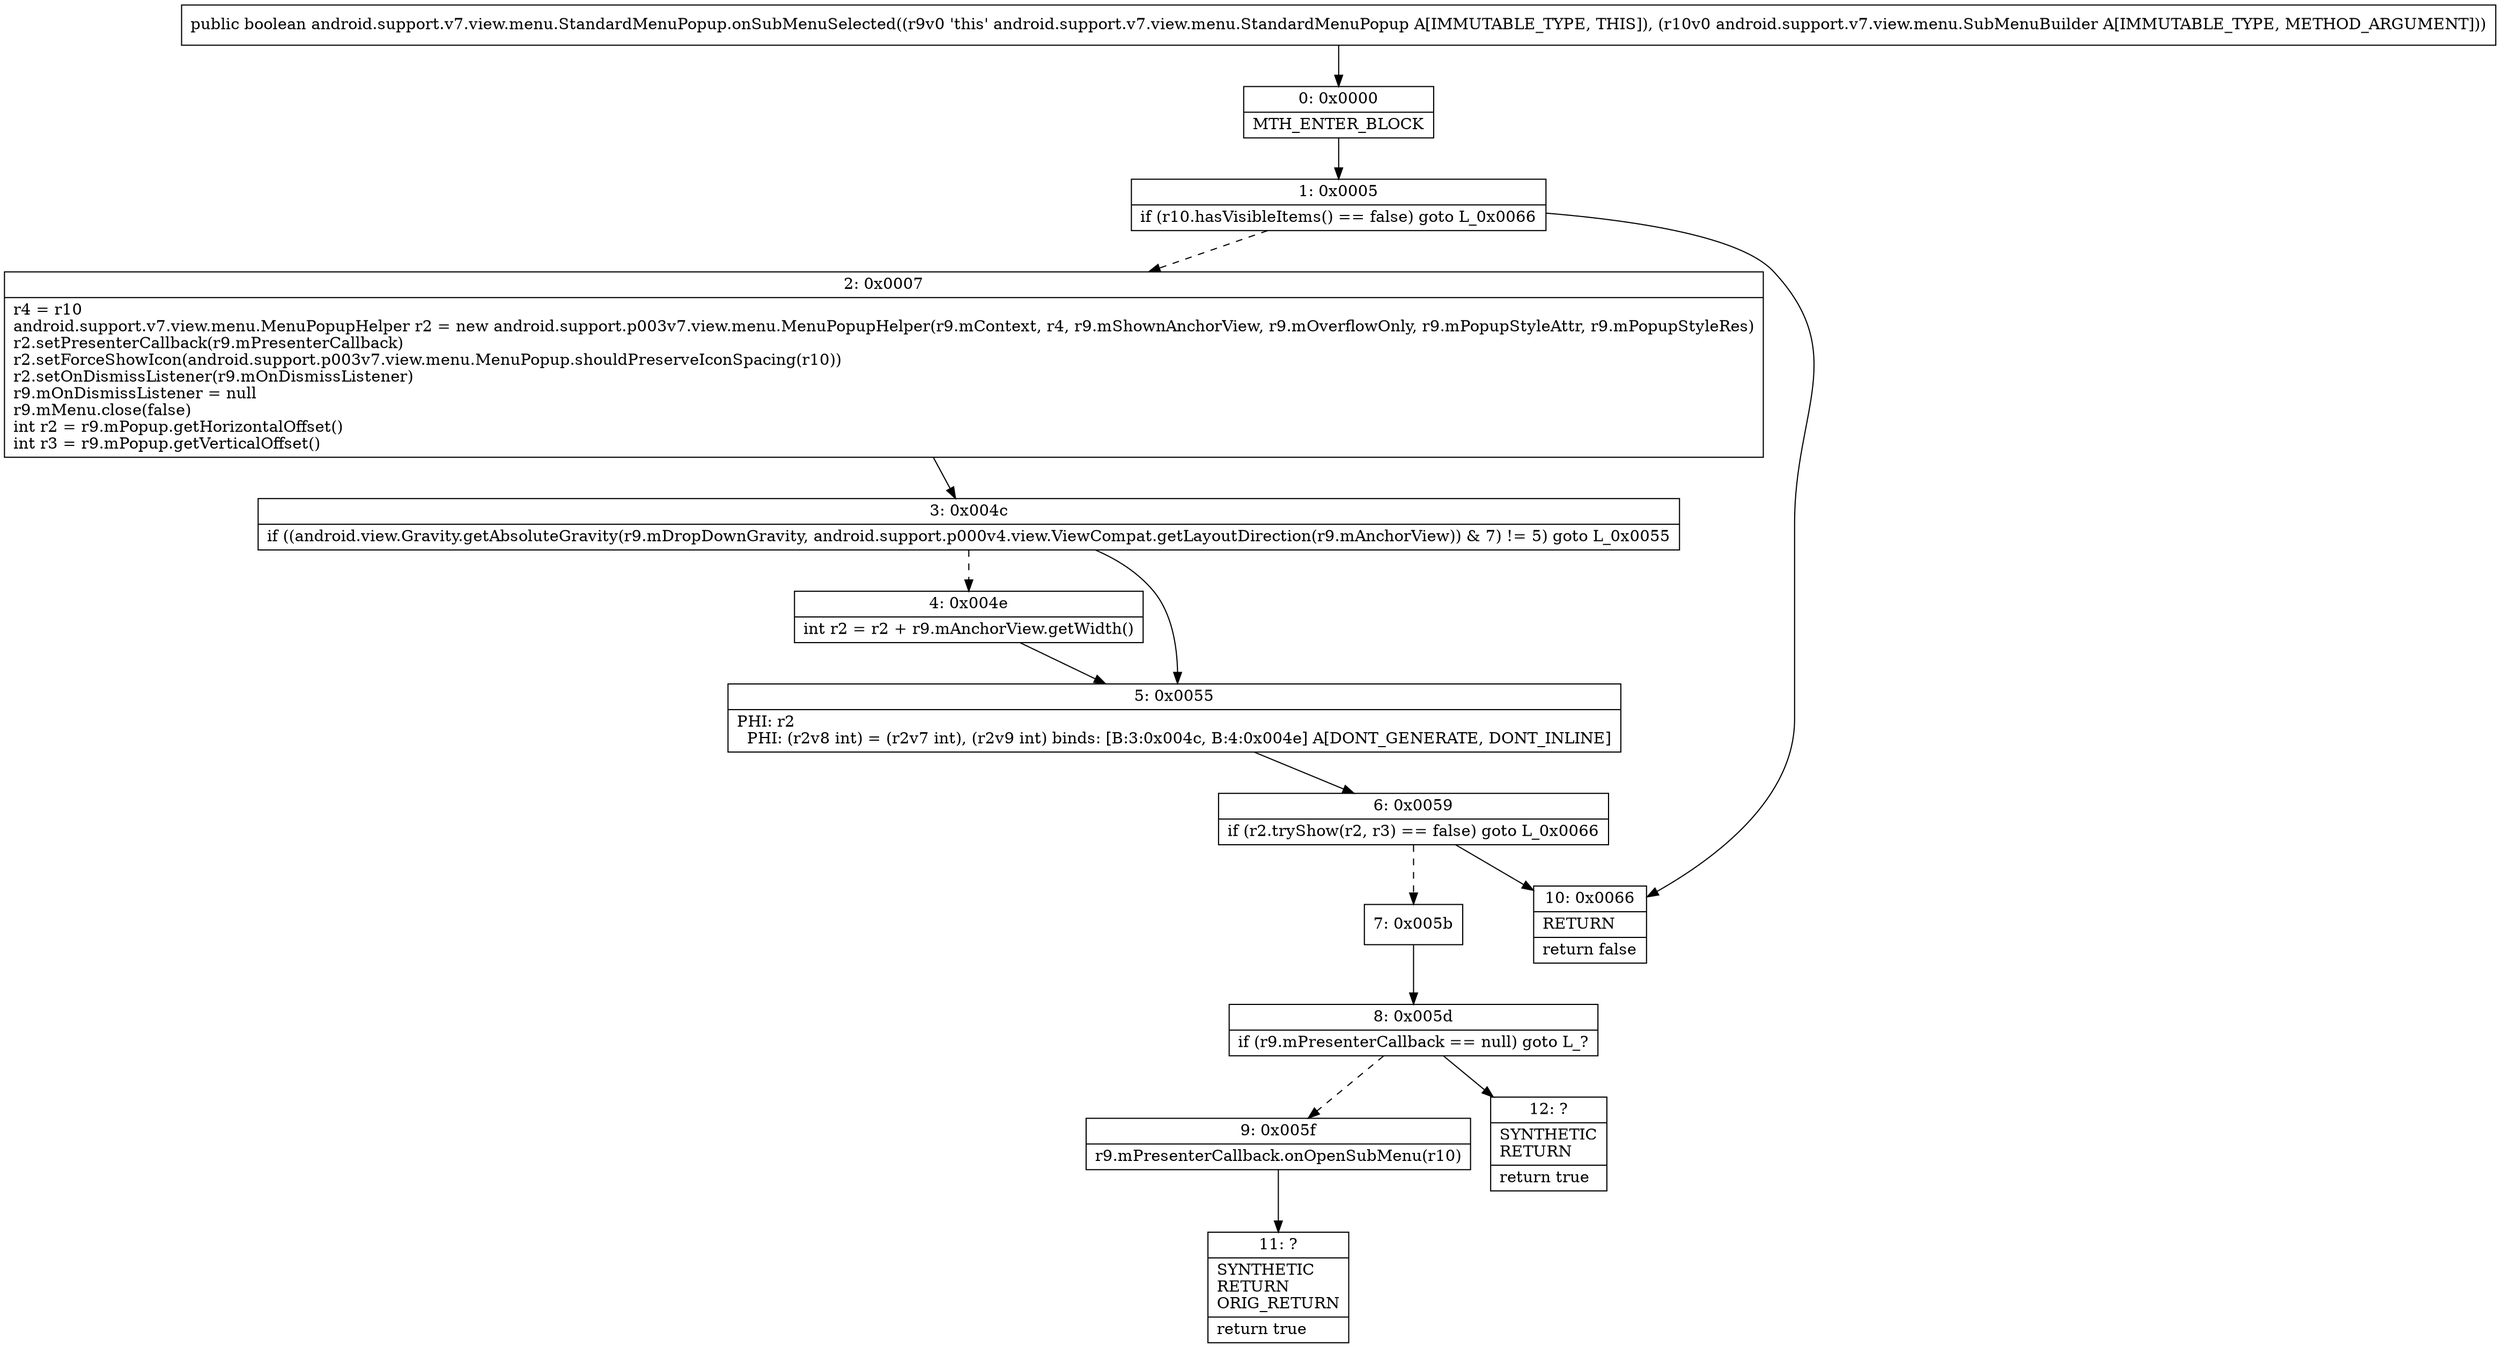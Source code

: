 digraph "CFG forandroid.support.v7.view.menu.StandardMenuPopup.onSubMenuSelected(Landroid\/support\/v7\/view\/menu\/SubMenuBuilder;)Z" {
Node_0 [shape=record,label="{0\:\ 0x0000|MTH_ENTER_BLOCK\l}"];
Node_1 [shape=record,label="{1\:\ 0x0005|if (r10.hasVisibleItems() == false) goto L_0x0066\l}"];
Node_2 [shape=record,label="{2\:\ 0x0007|r4 = r10\landroid.support.v7.view.menu.MenuPopupHelper r2 = new android.support.p003v7.view.menu.MenuPopupHelper(r9.mContext, r4, r9.mShownAnchorView, r9.mOverflowOnly, r9.mPopupStyleAttr, r9.mPopupStyleRes)\lr2.setPresenterCallback(r9.mPresenterCallback)\lr2.setForceShowIcon(android.support.p003v7.view.menu.MenuPopup.shouldPreserveIconSpacing(r10))\lr2.setOnDismissListener(r9.mOnDismissListener)\lr9.mOnDismissListener = null\lr9.mMenu.close(false)\lint r2 = r9.mPopup.getHorizontalOffset()\lint r3 = r9.mPopup.getVerticalOffset()\l}"];
Node_3 [shape=record,label="{3\:\ 0x004c|if ((android.view.Gravity.getAbsoluteGravity(r9.mDropDownGravity, android.support.p000v4.view.ViewCompat.getLayoutDirection(r9.mAnchorView)) & 7) != 5) goto L_0x0055\l}"];
Node_4 [shape=record,label="{4\:\ 0x004e|int r2 = r2 + r9.mAnchorView.getWidth()\l}"];
Node_5 [shape=record,label="{5\:\ 0x0055|PHI: r2 \l  PHI: (r2v8 int) = (r2v7 int), (r2v9 int) binds: [B:3:0x004c, B:4:0x004e] A[DONT_GENERATE, DONT_INLINE]\l}"];
Node_6 [shape=record,label="{6\:\ 0x0059|if (r2.tryShow(r2, r3) == false) goto L_0x0066\l}"];
Node_7 [shape=record,label="{7\:\ 0x005b}"];
Node_8 [shape=record,label="{8\:\ 0x005d|if (r9.mPresenterCallback == null) goto L_?\l}"];
Node_9 [shape=record,label="{9\:\ 0x005f|r9.mPresenterCallback.onOpenSubMenu(r10)\l}"];
Node_10 [shape=record,label="{10\:\ 0x0066|RETURN\l|return false\l}"];
Node_11 [shape=record,label="{11\:\ ?|SYNTHETIC\lRETURN\lORIG_RETURN\l|return true\l}"];
Node_12 [shape=record,label="{12\:\ ?|SYNTHETIC\lRETURN\l|return true\l}"];
MethodNode[shape=record,label="{public boolean android.support.v7.view.menu.StandardMenuPopup.onSubMenuSelected((r9v0 'this' android.support.v7.view.menu.StandardMenuPopup A[IMMUTABLE_TYPE, THIS]), (r10v0 android.support.v7.view.menu.SubMenuBuilder A[IMMUTABLE_TYPE, METHOD_ARGUMENT])) }"];
MethodNode -> Node_0;
Node_0 -> Node_1;
Node_1 -> Node_2[style=dashed];
Node_1 -> Node_10;
Node_2 -> Node_3;
Node_3 -> Node_4[style=dashed];
Node_3 -> Node_5;
Node_4 -> Node_5;
Node_5 -> Node_6;
Node_6 -> Node_7[style=dashed];
Node_6 -> Node_10;
Node_7 -> Node_8;
Node_8 -> Node_9[style=dashed];
Node_8 -> Node_12;
Node_9 -> Node_11;
}

